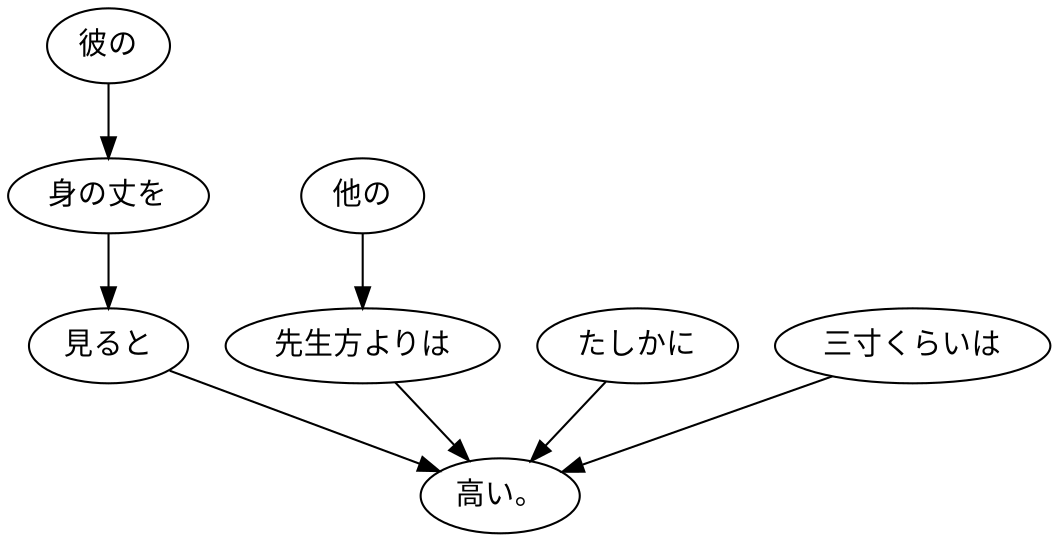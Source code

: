 digraph graph4523 {
	node0 [label="彼の"];
	node1 [label="身の丈を"];
	node2 [label="見ると"];
	node3 [label="他の"];
	node4 [label="先生方よりは"];
	node5 [label="たしかに"];
	node6 [label="三寸くらいは"];
	node7 [label="高い。"];
	node0 -> node1;
	node1 -> node2;
	node2 -> node7;
	node3 -> node4;
	node4 -> node7;
	node5 -> node7;
	node6 -> node7;
}
